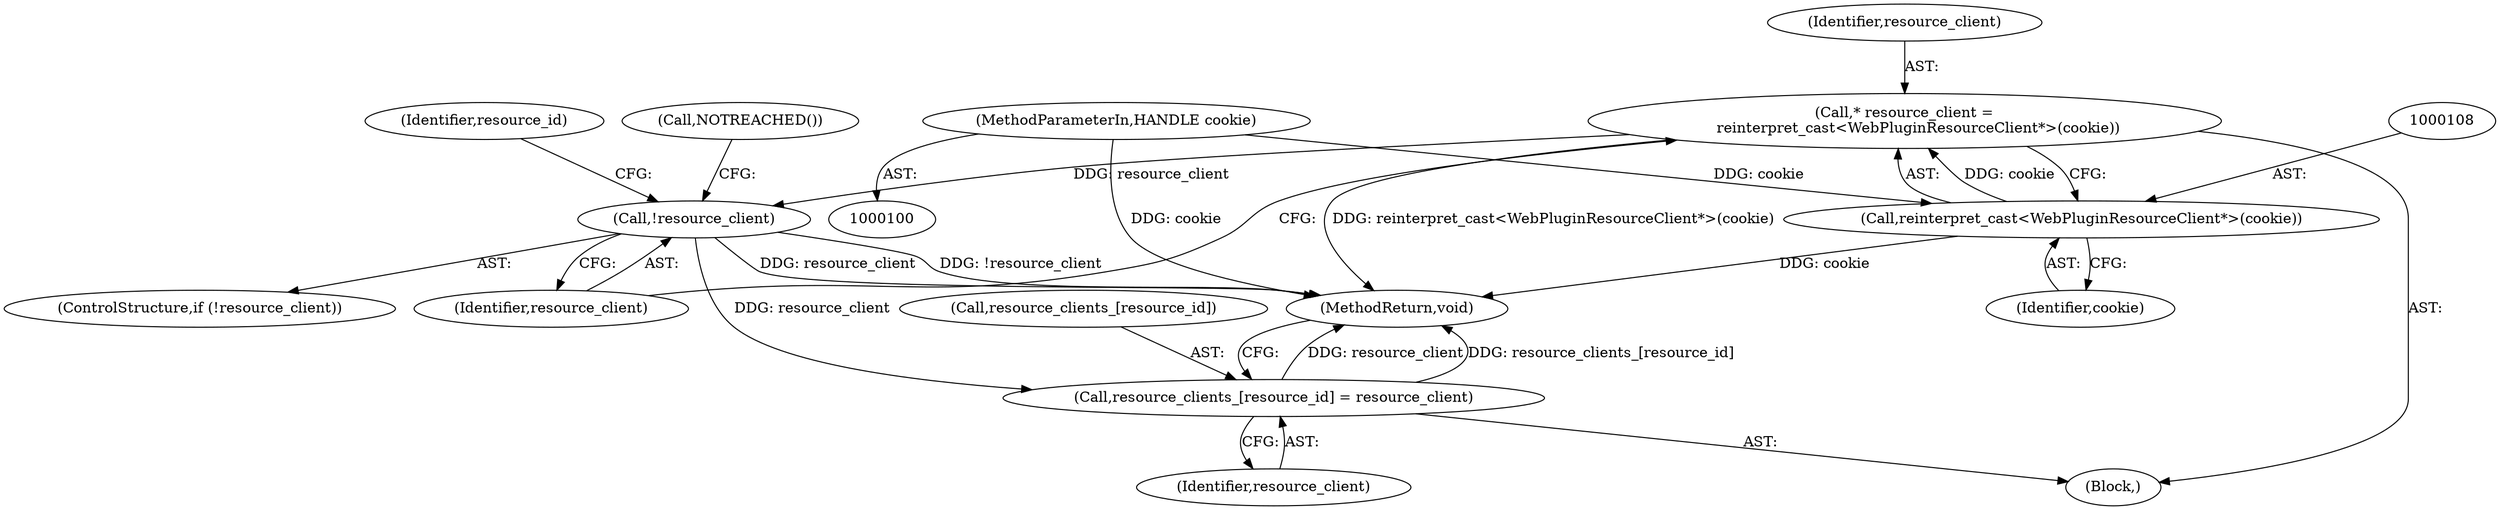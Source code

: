 digraph "1_Chrome_ea3d1d84be3d6f97bf50e76511c9e26af6895533_8@pointer" {
"1000105" [label="(Call,* resource_client =\n      reinterpret_cast<WebPluginResourceClient*>(cookie))"];
"1000107" [label="(Call,reinterpret_cast<WebPluginResourceClient*>(cookie))"];
"1000102" [label="(MethodParameterIn,HANDLE cookie)"];
"1000111" [label="(Call,!resource_client)"];
"1000121" [label="(Call,resource_clients_[resource_id] = resource_client)"];
"1000107" [label="(Call,reinterpret_cast<WebPluginResourceClient*>(cookie))"];
"1000110" [label="(ControlStructure,if (!resource_client))"];
"1000112" [label="(Identifier,resource_client)"];
"1000109" [label="(Identifier,cookie)"];
"1000111" [label="(Call,!resource_client)"];
"1000122" [label="(Call,resource_clients_[resource_id])"];
"1000103" [label="(Block,)"];
"1000119" [label="(Identifier,resource_id)"];
"1000125" [label="(Identifier,resource_client)"];
"1000102" [label="(MethodParameterIn,HANDLE cookie)"];
"1000126" [label="(MethodReturn,void)"];
"1000106" [label="(Identifier,resource_client)"];
"1000105" [label="(Call,* resource_client =\n      reinterpret_cast<WebPluginResourceClient*>(cookie))"];
"1000121" [label="(Call,resource_clients_[resource_id] = resource_client)"];
"1000114" [label="(Call,NOTREACHED())"];
"1000105" -> "1000103"  [label="AST: "];
"1000105" -> "1000107"  [label="CFG: "];
"1000106" -> "1000105"  [label="AST: "];
"1000107" -> "1000105"  [label="AST: "];
"1000112" -> "1000105"  [label="CFG: "];
"1000105" -> "1000126"  [label="DDG: reinterpret_cast<WebPluginResourceClient*>(cookie)"];
"1000107" -> "1000105"  [label="DDG: cookie"];
"1000105" -> "1000111"  [label="DDG: resource_client"];
"1000107" -> "1000109"  [label="CFG: "];
"1000108" -> "1000107"  [label="AST: "];
"1000109" -> "1000107"  [label="AST: "];
"1000107" -> "1000126"  [label="DDG: cookie"];
"1000102" -> "1000107"  [label="DDG: cookie"];
"1000102" -> "1000100"  [label="AST: "];
"1000102" -> "1000126"  [label="DDG: cookie"];
"1000111" -> "1000110"  [label="AST: "];
"1000111" -> "1000112"  [label="CFG: "];
"1000112" -> "1000111"  [label="AST: "];
"1000114" -> "1000111"  [label="CFG: "];
"1000119" -> "1000111"  [label="CFG: "];
"1000111" -> "1000126"  [label="DDG: resource_client"];
"1000111" -> "1000126"  [label="DDG: !resource_client"];
"1000111" -> "1000121"  [label="DDG: resource_client"];
"1000121" -> "1000103"  [label="AST: "];
"1000121" -> "1000125"  [label="CFG: "];
"1000122" -> "1000121"  [label="AST: "];
"1000125" -> "1000121"  [label="AST: "];
"1000126" -> "1000121"  [label="CFG: "];
"1000121" -> "1000126"  [label="DDG: resource_client"];
"1000121" -> "1000126"  [label="DDG: resource_clients_[resource_id]"];
}
